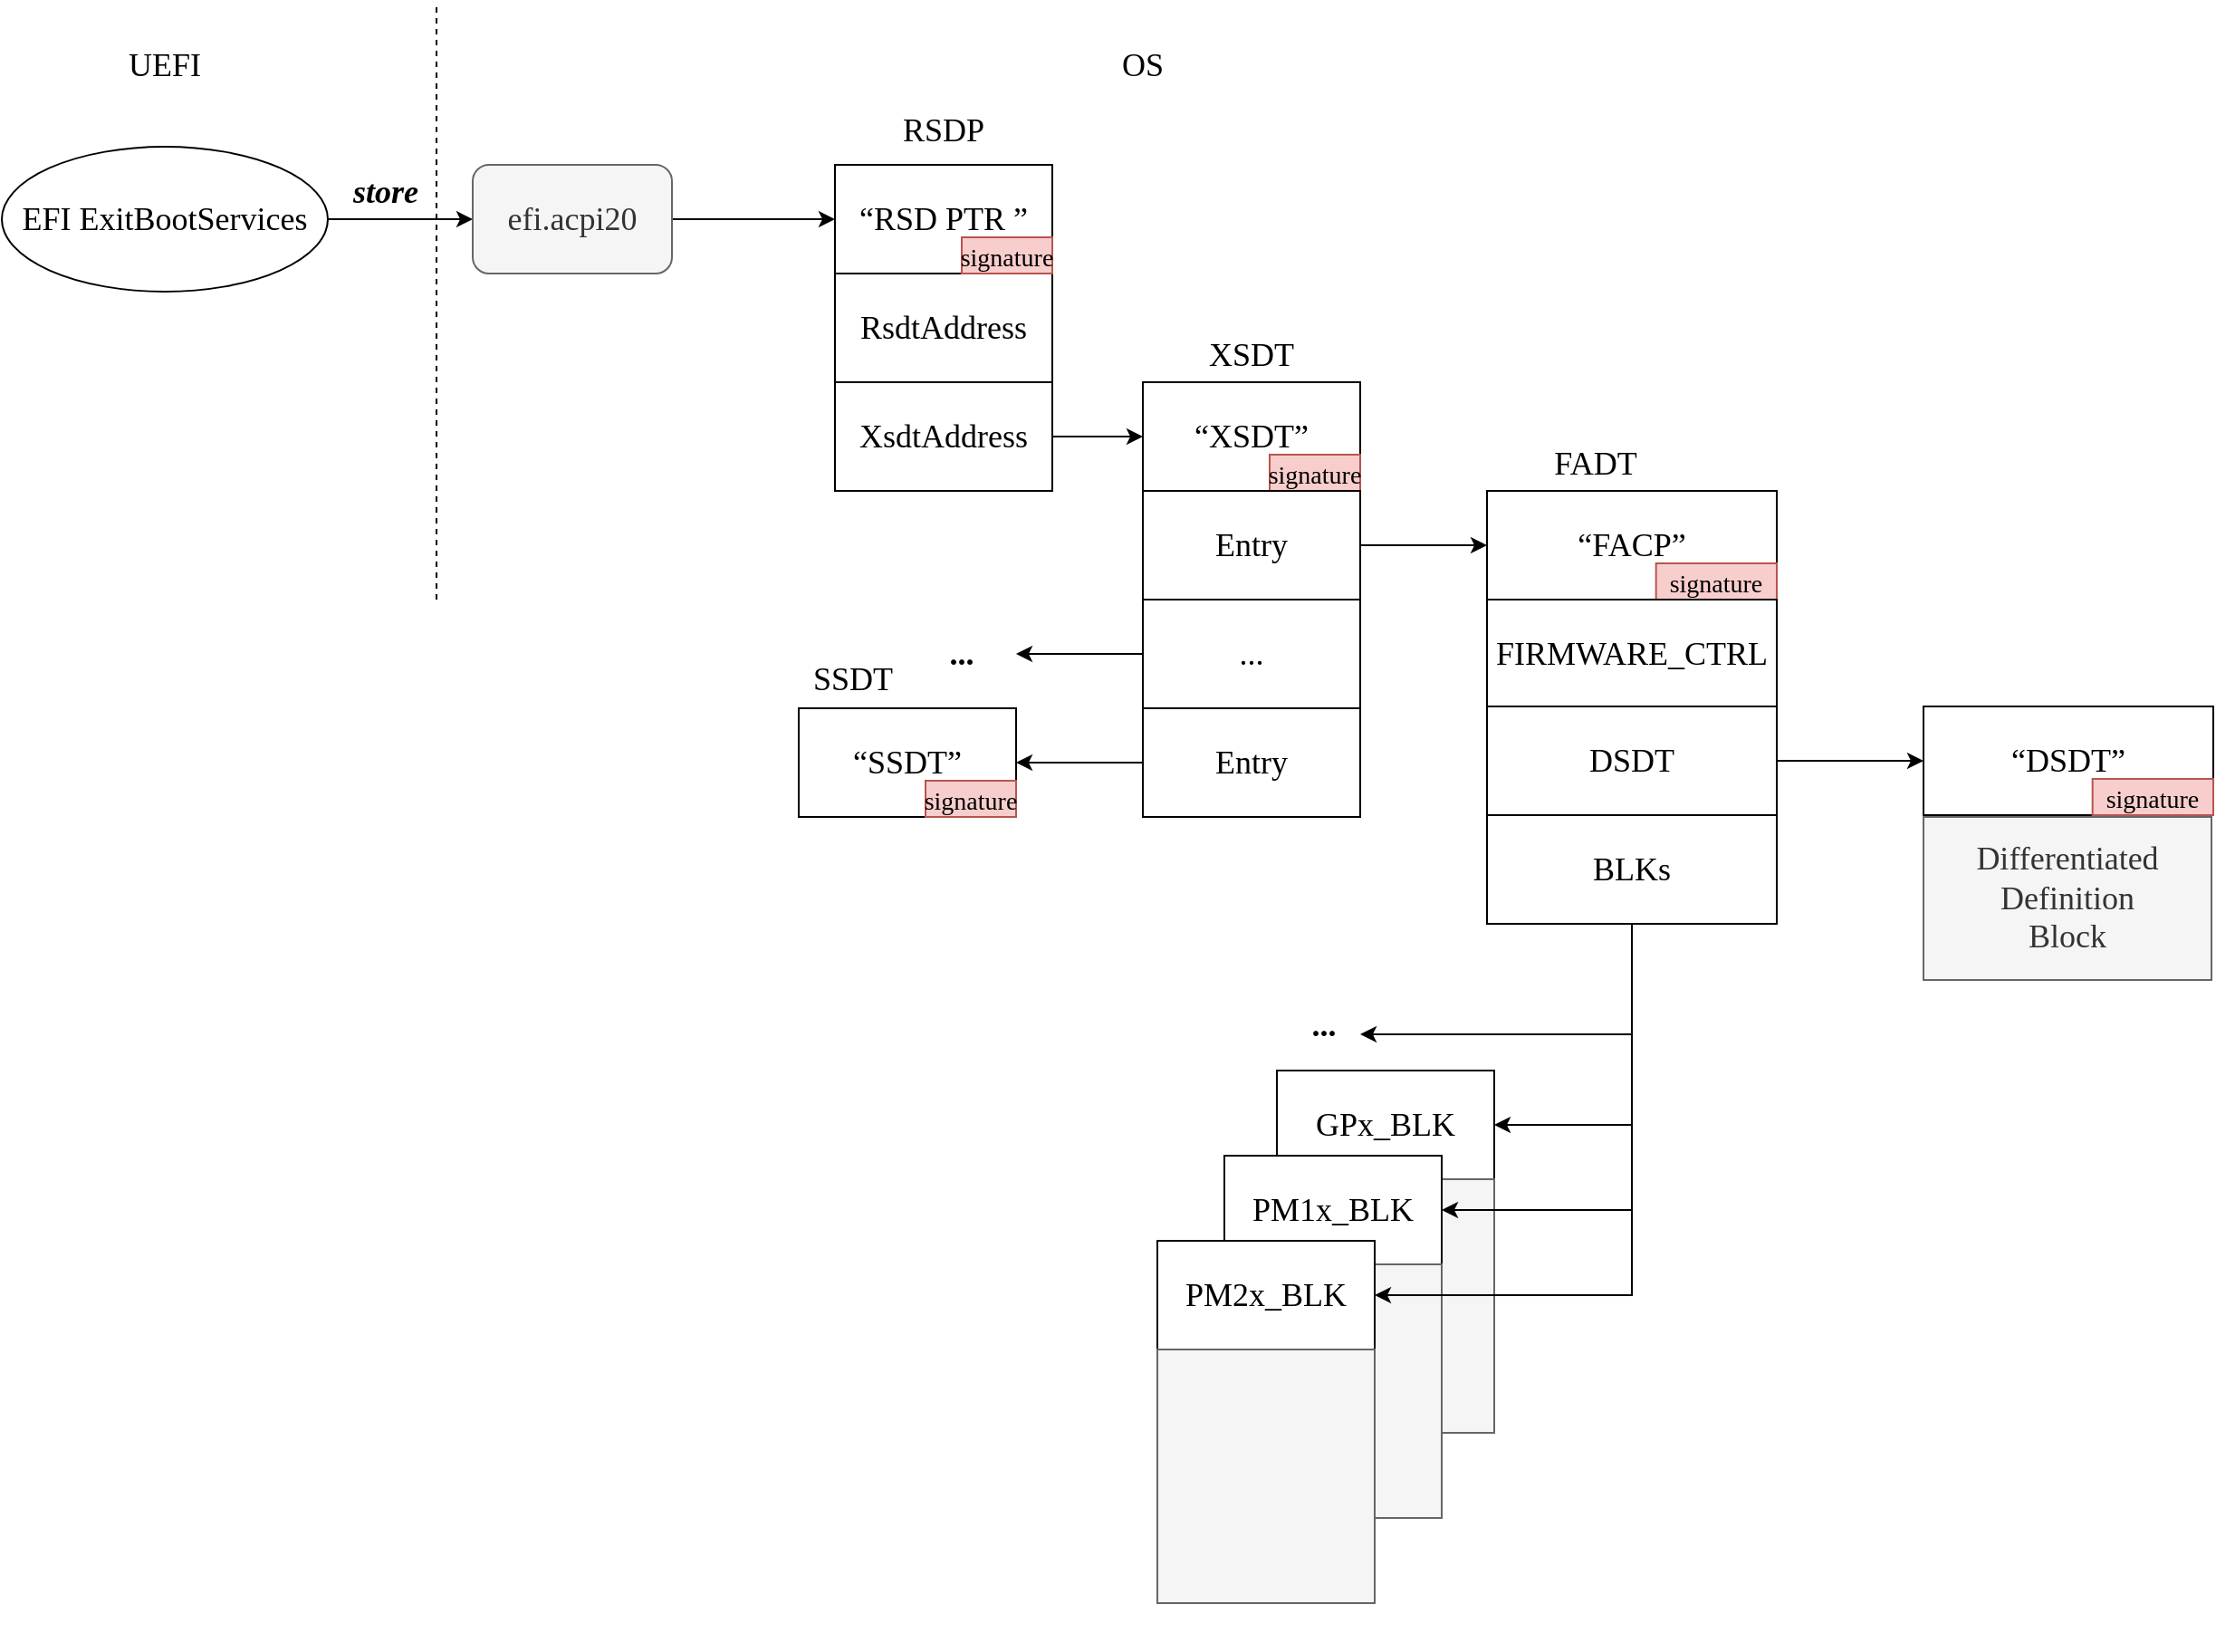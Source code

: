 <mxfile version="20.8.13" type="github">
  <diagram id="41C4VEPRjsq6FDbiID2Z" name="Page-1">
    <mxGraphModel dx="1376" dy="865" grid="1" gridSize="10" guides="1" tooltips="1" connect="1" arrows="1" fold="1" page="1" pageScale="1" pageWidth="827" pageHeight="1169" math="0" shadow="0">
      <root>
        <mxCell id="0" />
        <mxCell id="1" parent="0" />
        <mxCell id="wZ4_KN6wsAEONULcxw9X-5" style="edgeStyle=orthogonalEdgeStyle;rounded=0;orthogonalLoop=1;jettySize=auto;html=1;entryX=0;entryY=0.5;entryDx=0;entryDy=0;fontFamily=Comic Sans MS;fontSize=18;" edge="1" parent="1" source="wZ4_KN6wsAEONULcxw9X-1" target="wZ4_KN6wsAEONULcxw9X-4">
          <mxGeometry relative="1" as="geometry" />
        </mxCell>
        <mxCell id="wZ4_KN6wsAEONULcxw9X-1" value="&lt;font style=&quot;font-size: 18px;&quot; face=&quot;Comic Sans MS&quot;&gt;EFI ExitBootServices&lt;/font&gt;" style="ellipse;whiteSpace=wrap;html=1;" vertex="1" parent="1">
          <mxGeometry x="20" y="120" width="180" height="80" as="geometry" />
        </mxCell>
        <mxCell id="wZ4_KN6wsAEONULcxw9X-2" value="UEFI" style="text;html=1;strokeColor=none;fillColor=none;align=center;verticalAlign=middle;whiteSpace=wrap;rounded=0;fontSize=18;fontFamily=Comic Sans MS;" vertex="1" parent="1">
          <mxGeometry x="80" y="60" width="60" height="30" as="geometry" />
        </mxCell>
        <mxCell id="wZ4_KN6wsAEONULcxw9X-17" style="edgeStyle=orthogonalEdgeStyle;rounded=0;orthogonalLoop=1;jettySize=auto;html=1;entryX=0;entryY=0.5;entryDx=0;entryDy=0;fontFamily=Comic Sans MS;fontSize=18;" edge="1" parent="1" source="wZ4_KN6wsAEONULcxw9X-4" target="wZ4_KN6wsAEONULcxw9X-7">
          <mxGeometry relative="1" as="geometry" />
        </mxCell>
        <mxCell id="wZ4_KN6wsAEONULcxw9X-4" value="efi.acpi20" style="rounded=1;whiteSpace=wrap;html=1;fontFamily=Comic Sans MS;fontSize=18;fillColor=#f5f5f5;fontColor=#333333;strokeColor=#666666;" vertex="1" parent="1">
          <mxGeometry x="280" y="130" width="110" height="60" as="geometry" />
        </mxCell>
        <mxCell id="wZ4_KN6wsAEONULcxw9X-6" value="&lt;i&gt;&lt;b&gt;store&lt;/b&gt;&lt;/i&gt;" style="text;html=1;strokeColor=none;fillColor=none;align=center;verticalAlign=middle;whiteSpace=wrap;rounded=0;fontSize=18;fontFamily=Comic Sans MS;" vertex="1" parent="1">
          <mxGeometry x="202" y="130" width="60" height="30" as="geometry" />
        </mxCell>
        <mxCell id="wZ4_KN6wsAEONULcxw9X-9" value="" style="group" vertex="1" connectable="0" parent="1">
          <mxGeometry x="480" y="130" width="120" height="120" as="geometry" />
        </mxCell>
        <mxCell id="wZ4_KN6wsAEONULcxw9X-10" value="&lt;font style=&quot;font-size: 18px;&quot;&gt;RsdtAddress&lt;/font&gt;" style="rounded=0;whiteSpace=wrap;html=1;fontFamily=Comic Sans MS;fontSize=14;" vertex="1" parent="wZ4_KN6wsAEONULcxw9X-9">
          <mxGeometry y="60" width="120" height="60" as="geometry" />
        </mxCell>
        <mxCell id="wZ4_KN6wsAEONULcxw9X-19" value="" style="group" vertex="1" connectable="0" parent="wZ4_KN6wsAEONULcxw9X-9">
          <mxGeometry width="120" height="60" as="geometry" />
        </mxCell>
        <mxCell id="wZ4_KN6wsAEONULcxw9X-7" value="“RSD PTR ”" style="rounded=0;whiteSpace=wrap;html=1;fontFamily=Comic Sans MS;fontSize=18;" vertex="1" parent="wZ4_KN6wsAEONULcxw9X-19">
          <mxGeometry width="120" height="60" as="geometry" />
        </mxCell>
        <mxCell id="wZ4_KN6wsAEONULcxw9X-8" value="&lt;font style=&quot;font-size: 14px;&quot;&gt;signature&lt;/font&gt;" style="text;html=1;strokeColor=#b85450;fillColor=#f8cecc;align=center;verticalAlign=middle;whiteSpace=wrap;rounded=0;fontSize=18;fontFamily=Comic Sans MS;" vertex="1" parent="wZ4_KN6wsAEONULcxw9X-19">
          <mxGeometry x="70" y="40" width="50" height="20" as="geometry" />
        </mxCell>
        <mxCell id="wZ4_KN6wsAEONULcxw9X-26" style="edgeStyle=orthogonalEdgeStyle;rounded=0;orthogonalLoop=1;jettySize=auto;html=1;entryX=0;entryY=0.5;entryDx=0;entryDy=0;fontFamily=Comic Sans MS;fontSize=18;" edge="1" parent="1" source="wZ4_KN6wsAEONULcxw9X-15" target="wZ4_KN6wsAEONULcxw9X-21">
          <mxGeometry relative="1" as="geometry" />
        </mxCell>
        <mxCell id="wZ4_KN6wsAEONULcxw9X-15" value="&lt;font style=&quot;font-size: 18px;&quot;&gt;XsdtAddress&lt;/font&gt;" style="rounded=0;whiteSpace=wrap;html=1;fontFamily=Comic Sans MS;fontSize=14;" vertex="1" parent="1">
          <mxGeometry x="480" y="250" width="120" height="60" as="geometry" />
        </mxCell>
        <mxCell id="wZ4_KN6wsAEONULcxw9X-20" value="" style="group" vertex="1" connectable="0" parent="1">
          <mxGeometry x="650" y="250" width="120" height="60" as="geometry" />
        </mxCell>
        <mxCell id="wZ4_KN6wsAEONULcxw9X-21" value="“XSDT”" style="rounded=0;whiteSpace=wrap;html=1;fontFamily=Comic Sans MS;fontSize=18;" vertex="1" parent="wZ4_KN6wsAEONULcxw9X-20">
          <mxGeometry width="120" height="60" as="geometry" />
        </mxCell>
        <mxCell id="wZ4_KN6wsAEONULcxw9X-22" value="&lt;font style=&quot;font-size: 14px;&quot;&gt;signature&lt;/font&gt;" style="text;html=1;strokeColor=#b85450;fillColor=#f8cecc;align=center;verticalAlign=middle;whiteSpace=wrap;rounded=0;fontSize=18;fontFamily=Comic Sans MS;" vertex="1" parent="wZ4_KN6wsAEONULcxw9X-20">
          <mxGeometry x="70" y="40" width="50" height="20" as="geometry" />
        </mxCell>
        <mxCell id="wZ4_KN6wsAEONULcxw9X-38" style="edgeStyle=orthogonalEdgeStyle;rounded=0;orthogonalLoop=1;jettySize=auto;html=1;fontFamily=Comic Sans MS;fontSize=18;entryX=0;entryY=0.5;entryDx=0;entryDy=0;" edge="1" parent="1" source="wZ4_KN6wsAEONULcxw9X-23" target="wZ4_KN6wsAEONULcxw9X-32">
          <mxGeometry relative="1" as="geometry">
            <mxPoint x="873" y="420" as="targetPoint" />
          </mxGeometry>
        </mxCell>
        <mxCell id="wZ4_KN6wsAEONULcxw9X-23" value="&lt;font style=&quot;font-size: 18px;&quot;&gt;Entry&lt;/font&gt;" style="rounded=0;whiteSpace=wrap;html=1;fontFamily=Comic Sans MS;fontSize=14;" vertex="1" parent="1">
          <mxGeometry x="650" y="310" width="120" height="60" as="geometry" />
        </mxCell>
        <mxCell id="wZ4_KN6wsAEONULcxw9X-80" style="edgeStyle=orthogonalEdgeStyle;rounded=0;orthogonalLoop=1;jettySize=auto;html=1;fontFamily=Comic Sans MS;fontSize=18;" edge="1" parent="1" source="wZ4_KN6wsAEONULcxw9X-24" target="wZ4_KN6wsAEONULcxw9X-79">
          <mxGeometry relative="1" as="geometry" />
        </mxCell>
        <mxCell id="wZ4_KN6wsAEONULcxw9X-24" value="&lt;font style=&quot;font-size: 18px;&quot;&gt;...&lt;/font&gt;" style="rounded=0;whiteSpace=wrap;html=1;fontFamily=Comic Sans MS;fontSize=14;" vertex="1" parent="1">
          <mxGeometry x="650" y="370" width="120" height="60" as="geometry" />
        </mxCell>
        <mxCell id="wZ4_KN6wsAEONULcxw9X-75" style="edgeStyle=orthogonalEdgeStyle;rounded=0;orthogonalLoop=1;jettySize=auto;html=1;entryX=1;entryY=0.5;entryDx=0;entryDy=0;fontFamily=Comic Sans MS;fontSize=18;" edge="1" parent="1" source="wZ4_KN6wsAEONULcxw9X-25" target="wZ4_KN6wsAEONULcxw9X-73">
          <mxGeometry relative="1" as="geometry" />
        </mxCell>
        <mxCell id="wZ4_KN6wsAEONULcxw9X-25" value="&lt;font style=&quot;font-size: 18px;&quot;&gt;Entry&lt;/font&gt;" style="rounded=0;whiteSpace=wrap;html=1;fontFamily=Comic Sans MS;fontSize=14;" vertex="1" parent="1">
          <mxGeometry x="650" y="430" width="120" height="60" as="geometry" />
        </mxCell>
        <mxCell id="wZ4_KN6wsAEONULcxw9X-27" value="RSDP" style="text;html=1;strokeColor=none;fillColor=none;align=center;verticalAlign=middle;whiteSpace=wrap;rounded=0;fontSize=18;fontFamily=Comic Sans MS;" vertex="1" parent="1">
          <mxGeometry x="510" y="96" width="60" height="30" as="geometry" />
        </mxCell>
        <mxCell id="wZ4_KN6wsAEONULcxw9X-28" value="XSDT" style="text;html=1;strokeColor=none;fillColor=none;align=center;verticalAlign=middle;whiteSpace=wrap;rounded=0;fontSize=18;fontFamily=Comic Sans MS;" vertex="1" parent="1">
          <mxGeometry x="680" y="220" width="60" height="30" as="geometry" />
        </mxCell>
        <mxCell id="wZ4_KN6wsAEONULcxw9X-29" value="OS" style="text;html=1;strokeColor=none;fillColor=none;align=center;verticalAlign=middle;whiteSpace=wrap;rounded=0;fontSize=18;fontFamily=Comic Sans MS;" vertex="1" parent="1">
          <mxGeometry x="620" y="60" width="60" height="30" as="geometry" />
        </mxCell>
        <mxCell id="wZ4_KN6wsAEONULcxw9X-30" value="" style="endArrow=none;dashed=1;html=1;rounded=0;fontFamily=Comic Sans MS;fontSize=18;" edge="1" parent="1">
          <mxGeometry width="50" height="50" relative="1" as="geometry">
            <mxPoint x="260" y="370" as="sourcePoint" />
            <mxPoint x="260" y="40" as="targetPoint" />
          </mxGeometry>
        </mxCell>
        <mxCell id="wZ4_KN6wsAEONULcxw9X-31" value="" style="group" vertex="1" connectable="0" parent="1">
          <mxGeometry x="840" y="310" width="160" height="60" as="geometry" />
        </mxCell>
        <mxCell id="wZ4_KN6wsAEONULcxw9X-32" value="“FACP”" style="rounded=0;whiteSpace=wrap;html=1;fontFamily=Comic Sans MS;fontSize=18;" vertex="1" parent="wZ4_KN6wsAEONULcxw9X-31">
          <mxGeometry width="160" height="60" as="geometry" />
        </mxCell>
        <mxCell id="wZ4_KN6wsAEONULcxw9X-33" value="&lt;font style=&quot;font-size: 14px;&quot;&gt;signature&lt;/font&gt;" style="text;html=1;strokeColor=#b85450;fillColor=#f8cecc;align=center;verticalAlign=middle;whiteSpace=wrap;rounded=0;fontSize=18;fontFamily=Comic Sans MS;" vertex="1" parent="wZ4_KN6wsAEONULcxw9X-31">
          <mxGeometry x="93.333" y="40" width="66.667" height="20" as="geometry" />
        </mxCell>
        <mxCell id="wZ4_KN6wsAEONULcxw9X-34" value="FADT" style="text;html=1;strokeColor=none;fillColor=none;align=center;verticalAlign=middle;whiteSpace=wrap;rounded=0;fontSize=18;fontFamily=Comic Sans MS;" vertex="1" parent="1">
          <mxGeometry x="870" y="280" width="60" height="30" as="geometry" />
        </mxCell>
        <mxCell id="wZ4_KN6wsAEONULcxw9X-39" value="&lt;font style=&quot;font-size: 18px;&quot;&gt;FIRMWARE_CTRL&lt;/font&gt;" style="rounded=0;whiteSpace=wrap;html=1;fontFamily=Comic Sans MS;fontSize=14;" vertex="1" parent="1">
          <mxGeometry x="840" y="370" width="160" height="60" as="geometry" />
        </mxCell>
        <mxCell id="wZ4_KN6wsAEONULcxw9X-53" style="edgeStyle=orthogonalEdgeStyle;rounded=0;orthogonalLoop=1;jettySize=auto;html=1;entryX=1;entryY=0.5;entryDx=0;entryDy=0;fontFamily=Comic Sans MS;fontSize=18;" edge="1" parent="1" source="wZ4_KN6wsAEONULcxw9X-40" target="wZ4_KN6wsAEONULcxw9X-49">
          <mxGeometry relative="1" as="geometry" />
        </mxCell>
        <mxCell id="wZ4_KN6wsAEONULcxw9X-60" style="edgeStyle=orthogonalEdgeStyle;rounded=0;orthogonalLoop=1;jettySize=auto;html=1;fontFamily=Comic Sans MS;fontSize=18;exitX=0.5;exitY=1;exitDx=0;exitDy=0;" edge="1" parent="1" source="wZ4_KN6wsAEONULcxw9X-40">
          <mxGeometry relative="1" as="geometry">
            <mxPoint x="770" y="610" as="targetPoint" />
            <Array as="points">
              <mxPoint x="920" y="610" />
            </Array>
          </mxGeometry>
        </mxCell>
        <mxCell id="wZ4_KN6wsAEONULcxw9X-40" value="&lt;font style=&quot;font-size: 18px;&quot;&gt;BLKs&lt;/font&gt;" style="rounded=0;whiteSpace=wrap;html=1;fontFamily=Comic Sans MS;fontSize=14;" vertex="1" parent="1">
          <mxGeometry x="840" y="489" width="160" height="60" as="geometry" />
        </mxCell>
        <mxCell id="wZ4_KN6wsAEONULcxw9X-48" value="" style="group" vertex="1" connectable="0" parent="1">
          <mxGeometry x="724" y="630" width="120" height="320" as="geometry" />
        </mxCell>
        <mxCell id="wZ4_KN6wsAEONULcxw9X-49" value="GPx_BLK" style="rounded=0;whiteSpace=wrap;html=1;fontFamily=Comic Sans MS;fontSize=18;" vertex="1" parent="wZ4_KN6wsAEONULcxw9X-48">
          <mxGeometry width="120" height="60" as="geometry" />
        </mxCell>
        <mxCell id="wZ4_KN6wsAEONULcxw9X-50" value="" style="rounded=0;whiteSpace=wrap;html=1;fontFamily=Comic Sans MS;fontSize=18;fillColor=#f5f5f5;fontColor=#333333;strokeColor=#666666;fillStyle=auto;gradientColor=none;glass=0;" vertex="1" parent="wZ4_KN6wsAEONULcxw9X-48">
          <mxGeometry y="60" width="120" height="140" as="geometry" />
        </mxCell>
        <mxCell id="wZ4_KN6wsAEONULcxw9X-44" value="" style="group" vertex="1" connectable="0" parent="wZ4_KN6wsAEONULcxw9X-48">
          <mxGeometry x="-29" y="47" width="120" height="260" as="geometry" />
        </mxCell>
        <mxCell id="wZ4_KN6wsAEONULcxw9X-42" value="PM1x_BLK" style="rounded=0;whiteSpace=wrap;html=1;fontFamily=Comic Sans MS;fontSize=18;" vertex="1" parent="wZ4_KN6wsAEONULcxw9X-44">
          <mxGeometry width="120" height="60" as="geometry" />
        </mxCell>
        <mxCell id="wZ4_KN6wsAEONULcxw9X-43" value="" style="rounded=0;whiteSpace=wrap;html=1;fontFamily=Comic Sans MS;fontSize=18;fillColor=#f5f5f5;fontColor=#333333;strokeColor=#666666;fillStyle=auto;gradientColor=none;glass=0;" vertex="1" parent="wZ4_KN6wsAEONULcxw9X-44">
          <mxGeometry y="60" width="120" height="140" as="geometry" />
        </mxCell>
        <mxCell id="wZ4_KN6wsAEONULcxw9X-45" value="" style="group" vertex="1" connectable="0" parent="wZ4_KN6wsAEONULcxw9X-44">
          <mxGeometry x="-37" y="47" width="120" height="200" as="geometry" />
        </mxCell>
        <mxCell id="wZ4_KN6wsAEONULcxw9X-46" value="PM2x_BLK" style="rounded=0;whiteSpace=wrap;html=1;fontFamily=Comic Sans MS;fontSize=18;" vertex="1" parent="wZ4_KN6wsAEONULcxw9X-45">
          <mxGeometry width="120" height="60" as="geometry" />
        </mxCell>
        <mxCell id="wZ4_KN6wsAEONULcxw9X-47" value="" style="rounded=0;whiteSpace=wrap;html=1;fontFamily=Comic Sans MS;fontSize=18;fillColor=#f5f5f5;fontColor=#333333;strokeColor=#666666;fillStyle=auto;gradientColor=none;glass=0;" vertex="1" parent="wZ4_KN6wsAEONULcxw9X-45">
          <mxGeometry y="60" width="120" height="140" as="geometry" />
        </mxCell>
        <mxCell id="wZ4_KN6wsAEONULcxw9X-54" style="edgeStyle=orthogonalEdgeStyle;rounded=0;orthogonalLoop=1;jettySize=auto;html=1;entryX=1;entryY=0.5;entryDx=0;entryDy=0;fontFamily=Comic Sans MS;fontSize=18;" edge="1" parent="1" source="wZ4_KN6wsAEONULcxw9X-40" target="wZ4_KN6wsAEONULcxw9X-42">
          <mxGeometry relative="1" as="geometry">
            <Array as="points">
              <mxPoint x="920" y="707" />
            </Array>
          </mxGeometry>
        </mxCell>
        <mxCell id="wZ4_KN6wsAEONULcxw9X-56" style="edgeStyle=orthogonalEdgeStyle;rounded=0;orthogonalLoop=1;jettySize=auto;html=1;entryX=1;entryY=0.5;entryDx=0;entryDy=0;fontFamily=Comic Sans MS;fontSize=18;" edge="1" parent="1" source="wZ4_KN6wsAEONULcxw9X-40" target="wZ4_KN6wsAEONULcxw9X-46">
          <mxGeometry relative="1" as="geometry">
            <Array as="points">
              <mxPoint x="920" y="754" />
            </Array>
          </mxGeometry>
        </mxCell>
        <mxCell id="wZ4_KN6wsAEONULcxw9X-61" value="&lt;b&gt;...&lt;/b&gt;" style="text;html=1;strokeColor=none;fillColor=none;align=center;verticalAlign=middle;whiteSpace=wrap;rounded=0;fontSize=18;fontFamily=Comic Sans MS;" vertex="1" parent="1">
          <mxGeometry x="720" y="590" width="60" height="30" as="geometry" />
        </mxCell>
        <mxCell id="wZ4_KN6wsAEONULcxw9X-71" style="edgeStyle=orthogonalEdgeStyle;rounded=0;orthogonalLoop=1;jettySize=auto;html=1;fontFamily=Comic Sans MS;fontSize=18;entryX=0;entryY=0.5;entryDx=0;entryDy=0;" edge="1" parent="1" source="wZ4_KN6wsAEONULcxw9X-62" target="wZ4_KN6wsAEONULcxw9X-66">
          <mxGeometry relative="1" as="geometry">
            <mxPoint x="1080" y="489" as="targetPoint" />
          </mxGeometry>
        </mxCell>
        <mxCell id="wZ4_KN6wsAEONULcxw9X-62" value="&lt;font style=&quot;font-size: 18px;&quot;&gt;DSDT&lt;/font&gt;" style="rounded=0;whiteSpace=wrap;html=1;fontFamily=Comic Sans MS;fontSize=14;" vertex="1" parent="1">
          <mxGeometry x="840" y="429" width="160" height="60" as="geometry" />
        </mxCell>
        <mxCell id="wZ4_KN6wsAEONULcxw9X-65" value="" style="group" vertex="1" connectable="0" parent="1">
          <mxGeometry x="1081" y="429" width="160" height="60" as="geometry" />
        </mxCell>
        <mxCell id="wZ4_KN6wsAEONULcxw9X-66" value="“DSDT”" style="rounded=0;whiteSpace=wrap;html=1;fontFamily=Comic Sans MS;fontSize=18;" vertex="1" parent="wZ4_KN6wsAEONULcxw9X-65">
          <mxGeometry width="160" height="60" as="geometry" />
        </mxCell>
        <mxCell id="wZ4_KN6wsAEONULcxw9X-67" value="&lt;font style=&quot;font-size: 14px;&quot;&gt;signature&lt;/font&gt;" style="text;html=1;strokeColor=#b85450;fillColor=#f8cecc;align=center;verticalAlign=middle;whiteSpace=wrap;rounded=0;fontSize=18;fontFamily=Comic Sans MS;" vertex="1" parent="wZ4_KN6wsAEONULcxw9X-65">
          <mxGeometry x="93.333" y="40" width="66.667" height="20" as="geometry" />
        </mxCell>
        <mxCell id="wZ4_KN6wsAEONULcxw9X-72" value="" style="group" vertex="1" connectable="0" parent="1">
          <mxGeometry x="460" y="430" width="120" height="60" as="geometry" />
        </mxCell>
        <mxCell id="wZ4_KN6wsAEONULcxw9X-73" value="“SSDT”" style="rounded=0;whiteSpace=wrap;html=1;fontFamily=Comic Sans MS;fontSize=18;" vertex="1" parent="wZ4_KN6wsAEONULcxw9X-72">
          <mxGeometry width="120" height="60" as="geometry" />
        </mxCell>
        <mxCell id="wZ4_KN6wsAEONULcxw9X-74" value="&lt;font style=&quot;font-size: 14px;&quot;&gt;signature&lt;/font&gt;" style="text;html=1;strokeColor=#b85450;fillColor=#f8cecc;align=center;verticalAlign=middle;whiteSpace=wrap;rounded=0;fontSize=18;fontFamily=Comic Sans MS;" vertex="1" parent="wZ4_KN6wsAEONULcxw9X-72">
          <mxGeometry x="70" y="40" width="50" height="20" as="geometry" />
        </mxCell>
        <mxCell id="wZ4_KN6wsAEONULcxw9X-76" value="SSDT" style="text;html=1;strokeColor=none;fillColor=none;align=center;verticalAlign=middle;whiteSpace=wrap;rounded=0;fontSize=18;fontFamily=Comic Sans MS;" vertex="1" parent="1">
          <mxGeometry x="460" y="399" width="60" height="30" as="geometry" />
        </mxCell>
        <mxCell id="wZ4_KN6wsAEONULcxw9X-79" value="&lt;b&gt;...&lt;/b&gt;" style="text;html=1;strokeColor=none;fillColor=none;align=center;verticalAlign=middle;whiteSpace=wrap;rounded=0;fontSize=18;fontFamily=Comic Sans MS;" vertex="1" parent="1">
          <mxGeometry x="520" y="385" width="60" height="30" as="geometry" />
        </mxCell>
        <mxCell id="wZ4_KN6wsAEONULcxw9X-81" value="&lt;div&gt;&lt;font style=&quot;font-size: 18px;&quot;&gt;Differentiated&lt;/font&gt;&lt;/div&gt;&lt;div&gt;&lt;font style=&quot;font-size: 18px;&quot;&gt;Definition&lt;/font&gt;&lt;/div&gt;&lt;div&gt;&lt;font style=&quot;font-size: 18px;&quot;&gt;Block&lt;/font&gt;&lt;/div&gt;" style="rounded=0;whiteSpace=wrap;html=1;fontFamily=Comic Sans MS;fontSize=14;fillColor=#f5f5f5;fontColor=#333333;strokeColor=#666666;" vertex="1" parent="1">
          <mxGeometry x="1081" y="490" width="159" height="90" as="geometry" />
        </mxCell>
      </root>
    </mxGraphModel>
  </diagram>
</mxfile>
